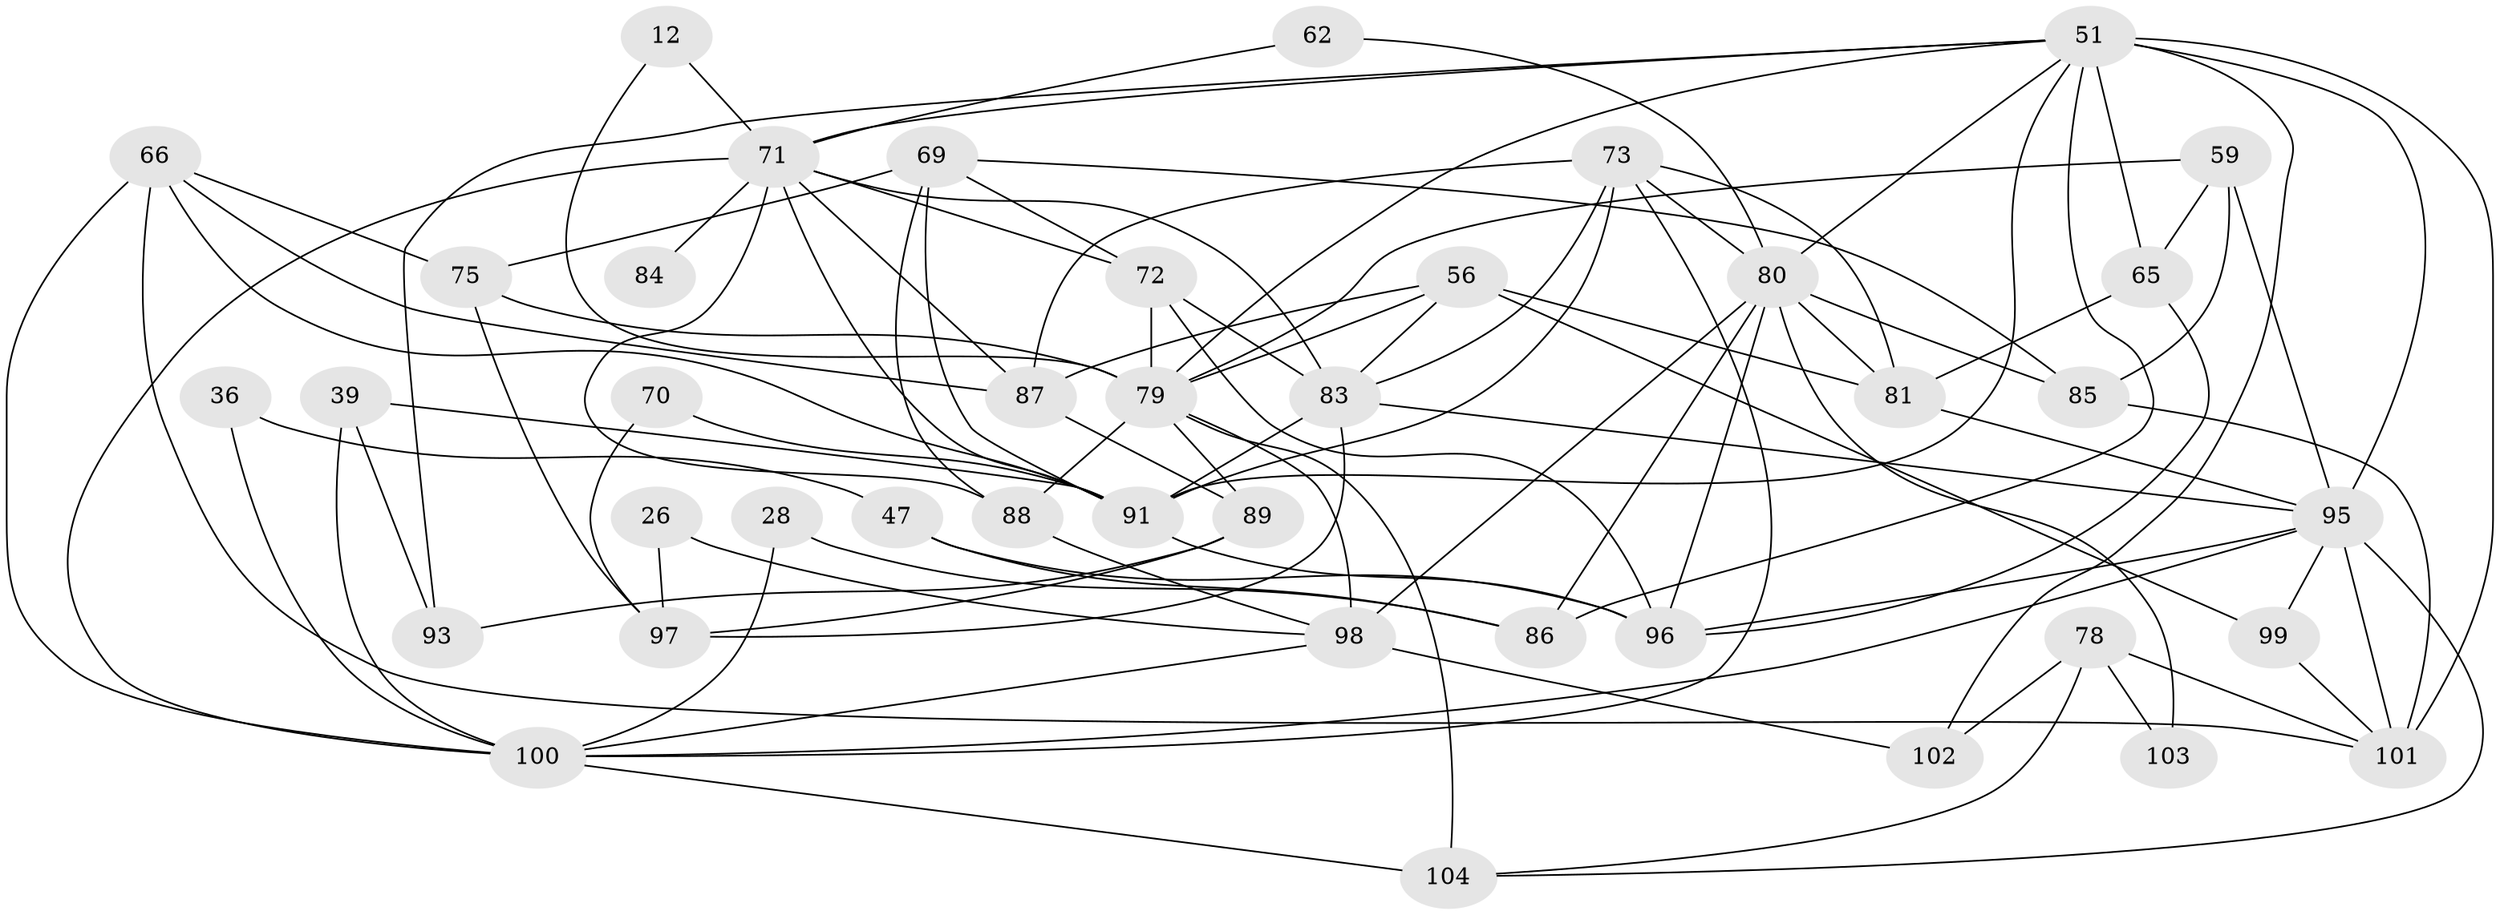 // original degree distribution, {3: 0.25961538461538464, 5: 0.19230769230769232, 4: 0.3173076923076923, 6: 0.07692307692307693, 2: 0.11538461538461539, 7: 0.019230769230769232, 8: 0.009615384615384616, 9: 0.009615384615384616}
// Generated by graph-tools (version 1.1) at 2025/54/03/04/25 21:54:21]
// undirected, 41 vertices, 99 edges
graph export_dot {
graph [start="1"]
  node [color=gray90,style=filled];
  12;
  26;
  28;
  36;
  39 [super="+34"];
  47;
  51 [super="+50+35"];
  56 [super="+14"];
  59 [super="+38+33"];
  62;
  65 [super="+58"];
  66;
  69 [super="+61"];
  70;
  71 [super="+57"];
  72 [super="+4+41+20"];
  73 [super="+68"];
  75;
  78;
  79 [super="+18+40+64"];
  80 [super="+74+42"];
  81;
  83 [super="+10+30+32"];
  84;
  85 [super="+17+60"];
  86 [super="+9+63"];
  87 [super="+23+43"];
  88 [super="+7"];
  89;
  91 [super="+13+6+77"];
  93;
  95 [super="+90"];
  96 [super="+67+82"];
  97 [super="+15"];
  98 [super="+29+53+76"];
  99 [super="+45"];
  100 [super="+48+92"];
  101 [super="+1+54+94"];
  102 [super="+44"];
  103;
  104 [super="+11"];
  12 -- 79;
  12 -- 71;
  26 -- 97;
  26 -- 98;
  28 -- 86 [weight=2];
  28 -- 100;
  36 -- 100 [weight=2];
  36 -- 47;
  39 -- 93;
  39 -- 91;
  39 -- 100 [weight=2];
  47 -- 86;
  47 -- 96;
  51 -- 86 [weight=2];
  51 -- 79 [weight=2];
  51 -- 101 [weight=3];
  51 -- 102 [weight=3];
  51 -- 71 [weight=2];
  51 -- 65;
  51 -- 95 [weight=2];
  51 -- 80;
  51 -- 91;
  51 -- 93;
  56 -- 99;
  56 -- 81 [weight=2];
  56 -- 83;
  56 -- 79;
  56 -- 87;
  59 -- 95 [weight=2];
  59 -- 85 [weight=2];
  59 -- 79 [weight=3];
  59 -- 65;
  62 -- 80;
  62 -- 71;
  65 -- 81;
  65 -- 96;
  66 -- 75;
  66 -- 87;
  66 -- 91;
  66 -- 100;
  66 -- 101;
  69 -- 75 [weight=2];
  69 -- 85;
  69 -- 72 [weight=2];
  69 -- 88;
  69 -- 91;
  70 -- 97;
  70 -- 91;
  71 -- 88 [weight=2];
  71 -- 91 [weight=2];
  71 -- 100 [weight=3];
  71 -- 72;
  71 -- 84 [weight=2];
  71 -- 87;
  71 -- 83;
  72 -- 96;
  72 -- 83;
  72 -- 79 [weight=3];
  73 -- 80;
  73 -- 81;
  73 -- 87 [weight=2];
  73 -- 91 [weight=2];
  73 -- 100;
  73 -- 83;
  75 -- 97;
  75 -- 79;
  78 -- 102 [weight=2];
  78 -- 103;
  78 -- 104;
  78 -- 101;
  79 -- 89;
  79 -- 88 [weight=3];
  79 -- 98 [weight=2];
  79 -- 104;
  80 -- 103;
  80 -- 85 [weight=2];
  80 -- 86;
  80 -- 98 [weight=2];
  80 -- 81;
  80 -- 96;
  81 -- 95;
  83 -- 97;
  83 -- 91 [weight=2];
  83 -- 95;
  85 -- 101 [weight=2];
  87 -- 89;
  88 -- 98 [weight=2];
  89 -- 93;
  89 -- 97 [weight=2];
  91 -- 96 [weight=2];
  95 -- 100;
  95 -- 96;
  95 -- 99;
  95 -- 101;
  95 -- 104 [weight=2];
  98 -- 102 [weight=2];
  98 -- 100 [weight=2];
  99 -- 101 [weight=2];
  100 -- 104 [weight=3];
}

